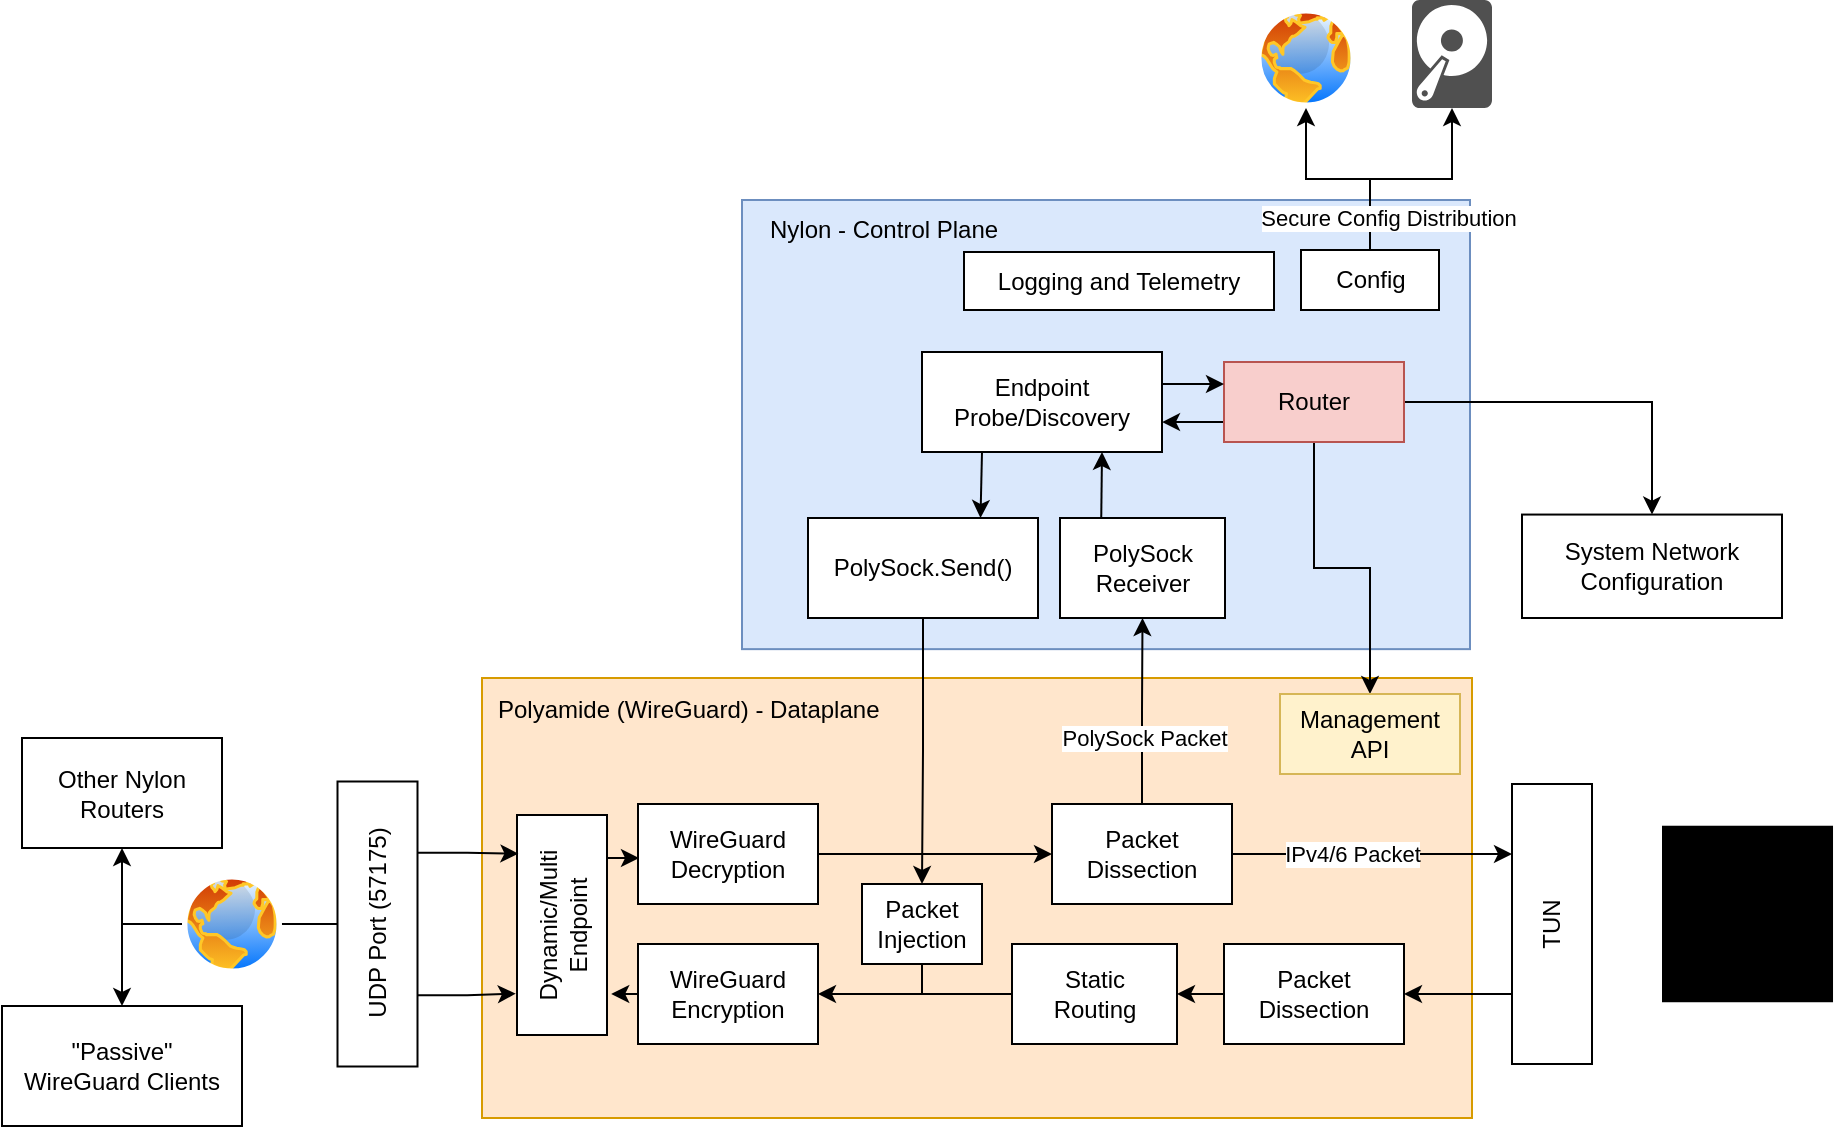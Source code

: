 <mxfile version="26.0.16">
  <diagram name="Page-1" id="9d8EsT8RRV3Jyv7CzK8o">
    <mxGraphModel dx="820" dy="598" grid="1" gridSize="10" guides="1" tooltips="1" connect="1" arrows="1" fold="1" page="1" pageScale="1" pageWidth="1100" pageHeight="850" math="0" shadow="0">
      <root>
        <mxCell id="0" />
        <mxCell id="1" parent="0" />
        <mxCell id="WOIYuGlRUfpx2QF0aWaS-43" value="" style="rounded=0;whiteSpace=wrap;html=1;fillColor=#dae8fc;strokeColor=#6c8ebf;" vertex="1" parent="1">
          <mxGeometry x="420" y="266" width="364" height="224.57" as="geometry" />
        </mxCell>
        <mxCell id="WOIYuGlRUfpx2QF0aWaS-21" value="" style="rounded=0;whiteSpace=wrap;html=1;fillColor=#ffe6cc;strokeColor=#d79b00;" vertex="1" parent="1">
          <mxGeometry x="290" y="505" width="495" height="220" as="geometry" />
        </mxCell>
        <mxCell id="WOIYuGlRUfpx2QF0aWaS-54" style="edgeStyle=orthogonalEdgeStyle;rounded=0;orthogonalLoop=1;jettySize=auto;html=1;exitX=0.5;exitY=0;exitDx=0;exitDy=0;entryX=0.5;entryY=1;entryDx=0;entryDy=0;" edge="1" parent="1" source="WOIYuGlRUfpx2QF0aWaS-1" target="WOIYuGlRUfpx2QF0aWaS-53">
          <mxGeometry relative="1" as="geometry" />
        </mxCell>
        <mxCell id="WOIYuGlRUfpx2QF0aWaS-56" style="edgeStyle=orthogonalEdgeStyle;rounded=0;orthogonalLoop=1;jettySize=auto;html=1;exitX=0.5;exitY=0;exitDx=0;exitDy=0;entryX=0.5;entryY=0;entryDx=0;entryDy=0;" edge="1" parent="1" source="WOIYuGlRUfpx2QF0aWaS-1" target="WOIYuGlRUfpx2QF0aWaS-55">
          <mxGeometry relative="1" as="geometry" />
        </mxCell>
        <mxCell id="WOIYuGlRUfpx2QF0aWaS-1" value="&lt;font&gt;UDP Port (57175)&lt;/font&gt;" style="rounded=0;whiteSpace=wrap;html=1;rotation=-90;" vertex="1" parent="1">
          <mxGeometry x="166.5" y="608" width="142.5" height="40" as="geometry" />
        </mxCell>
        <mxCell id="WOIYuGlRUfpx2QF0aWaS-15" style="edgeStyle=orthogonalEdgeStyle;rounded=0;orthogonalLoop=1;jettySize=auto;html=1;exitX=1;exitY=0.5;exitDx=0;exitDy=0;entryX=0;entryY=0.5;entryDx=0;entryDy=0;" edge="1" parent="1" source="WOIYuGlRUfpx2QF0aWaS-2" target="WOIYuGlRUfpx2QF0aWaS-11">
          <mxGeometry relative="1" as="geometry" />
        </mxCell>
        <mxCell id="WOIYuGlRUfpx2QF0aWaS-2" value="WireGuard Decryption" style="rounded=0;whiteSpace=wrap;html=1;" vertex="1" parent="1">
          <mxGeometry x="368" y="568" width="90" height="50" as="geometry" />
        </mxCell>
        <mxCell id="WOIYuGlRUfpx2QF0aWaS-64" style="edgeStyle=orthogonalEdgeStyle;rounded=0;orthogonalLoop=1;jettySize=auto;html=1;exitX=0.25;exitY=0;exitDx=0;exitDy=0;entryX=0.75;entryY=1;entryDx=0;entryDy=0;" edge="1" parent="1" source="WOIYuGlRUfpx2QF0aWaS-9" target="WOIYuGlRUfpx2QF0aWaS-60">
          <mxGeometry relative="1" as="geometry" />
        </mxCell>
        <mxCell id="WOIYuGlRUfpx2QF0aWaS-9" value="PolySock&lt;div&gt;Receiver&lt;/div&gt;" style="rounded=0;whiteSpace=wrap;html=1;" vertex="1" parent="1">
          <mxGeometry x="579" y="425" width="82.5" height="50" as="geometry" />
        </mxCell>
        <mxCell id="WOIYuGlRUfpx2QF0aWaS-32" style="edgeStyle=orthogonalEdgeStyle;rounded=0;orthogonalLoop=1;jettySize=auto;html=1;exitX=0.25;exitY=0;exitDx=0;exitDy=0;entryX=1;entryY=0.5;entryDx=0;entryDy=0;" edge="1" parent="1" source="WOIYuGlRUfpx2QF0aWaS-10" target="WOIYuGlRUfpx2QF0aWaS-13">
          <mxGeometry relative="1" as="geometry" />
        </mxCell>
        <mxCell id="WOIYuGlRUfpx2QF0aWaS-10" value="TUN" style="rounded=0;whiteSpace=wrap;html=1;rotation=-90;" vertex="1" parent="1">
          <mxGeometry x="755" y="608" width="140" height="40" as="geometry" />
        </mxCell>
        <mxCell id="WOIYuGlRUfpx2QF0aWaS-18" style="edgeStyle=orthogonalEdgeStyle;rounded=0;orthogonalLoop=1;jettySize=auto;html=1;exitX=0.5;exitY=0;exitDx=0;exitDy=0;entryX=0.5;entryY=1;entryDx=0;entryDy=0;" edge="1" parent="1" source="WOIYuGlRUfpx2QF0aWaS-11" target="WOIYuGlRUfpx2QF0aWaS-9">
          <mxGeometry relative="1" as="geometry" />
        </mxCell>
        <mxCell id="WOIYuGlRUfpx2QF0aWaS-19" value="PolySock Packet" style="edgeLabel;html=1;align=center;verticalAlign=middle;resizable=0;points=[];" vertex="1" connectable="0" parent="WOIYuGlRUfpx2QF0aWaS-18">
          <mxGeometry x="0.143" relative="1" as="geometry">
            <mxPoint y="20" as="offset" />
          </mxGeometry>
        </mxCell>
        <mxCell id="WOIYuGlRUfpx2QF0aWaS-11" value="Packet Dissection" style="rounded=0;whiteSpace=wrap;html=1;" vertex="1" parent="1">
          <mxGeometry x="575" y="568" width="90" height="50" as="geometry" />
        </mxCell>
        <mxCell id="WOIYuGlRUfpx2QF0aWaS-12" value="WireGuard Encryption" style="rounded=0;whiteSpace=wrap;html=1;" vertex="1" parent="1">
          <mxGeometry x="368" y="638" width="90" height="50" as="geometry" />
        </mxCell>
        <mxCell id="WOIYuGlRUfpx2QF0aWaS-33" style="edgeStyle=orthogonalEdgeStyle;rounded=0;orthogonalLoop=1;jettySize=auto;html=1;exitX=0;exitY=0.5;exitDx=0;exitDy=0;entryX=1;entryY=0.5;entryDx=0;entryDy=0;" edge="1" parent="1" source="WOIYuGlRUfpx2QF0aWaS-13" target="WOIYuGlRUfpx2QF0aWaS-14">
          <mxGeometry relative="1" as="geometry" />
        </mxCell>
        <mxCell id="WOIYuGlRUfpx2QF0aWaS-13" value="Packet Dissection" style="rounded=0;whiteSpace=wrap;html=1;" vertex="1" parent="1">
          <mxGeometry x="661" y="638" width="90" height="50" as="geometry" />
        </mxCell>
        <mxCell id="WOIYuGlRUfpx2QF0aWaS-40" style="edgeStyle=orthogonalEdgeStyle;rounded=0;orthogonalLoop=1;jettySize=auto;html=1;entryX=1;entryY=0.5;entryDx=0;entryDy=0;" edge="1" parent="1" source="WOIYuGlRUfpx2QF0aWaS-14" target="WOIYuGlRUfpx2QF0aWaS-12">
          <mxGeometry relative="1" as="geometry" />
        </mxCell>
        <mxCell id="WOIYuGlRUfpx2QF0aWaS-14" value="Static&lt;div&gt;Routing&lt;/div&gt;" style="rounded=0;whiteSpace=wrap;html=1;rotation=0;" vertex="1" parent="1">
          <mxGeometry x="555" y="638" width="82.5" height="50" as="geometry" />
        </mxCell>
        <mxCell id="WOIYuGlRUfpx2QF0aWaS-16" style="edgeStyle=orthogonalEdgeStyle;rounded=0;orthogonalLoop=1;jettySize=auto;html=1;exitX=1;exitY=0.5;exitDx=0;exitDy=0;entryX=0.75;entryY=0;entryDx=0;entryDy=0;" edge="1" parent="1" source="WOIYuGlRUfpx2QF0aWaS-11" target="WOIYuGlRUfpx2QF0aWaS-10">
          <mxGeometry relative="1" as="geometry" />
        </mxCell>
        <mxCell id="WOIYuGlRUfpx2QF0aWaS-28" value="IPv4/6 Packet" style="edgeLabel;html=1;align=center;verticalAlign=middle;resizable=0;points=[];" vertex="1" connectable="0" parent="WOIYuGlRUfpx2QF0aWaS-16">
          <mxGeometry x="-0.26" relative="1" as="geometry">
            <mxPoint x="8" as="offset" />
          </mxGeometry>
        </mxCell>
        <mxCell id="WOIYuGlRUfpx2QF0aWaS-26" value="Polyamide (WireGuard) - Dataplane" style="text;html=1;align=left;verticalAlign=middle;resizable=0;points=[];autosize=1;strokeColor=none;fillColor=none;" vertex="1" parent="1">
          <mxGeometry x="296" y="506" width="210" height="30" as="geometry" />
        </mxCell>
        <mxCell id="WOIYuGlRUfpx2QF0aWaS-42" style="edgeStyle=orthogonalEdgeStyle;rounded=0;orthogonalLoop=1;jettySize=auto;html=1;entryX=0.5;entryY=0;entryDx=0;entryDy=0;" edge="1" parent="1" source="WOIYuGlRUfpx2QF0aWaS-27" target="WOIYuGlRUfpx2QF0aWaS-34">
          <mxGeometry relative="1" as="geometry" />
        </mxCell>
        <mxCell id="WOIYuGlRUfpx2QF0aWaS-27" value="PolySock.Send()" style="rounded=0;whiteSpace=wrap;html=1;" vertex="1" parent="1">
          <mxGeometry x="453" y="425" width="115" height="50" as="geometry" />
        </mxCell>
        <mxCell id="WOIYuGlRUfpx2QF0aWaS-34" value="Packet Injection" style="whiteSpace=wrap;html=1;" vertex="1" parent="1">
          <mxGeometry x="480" y="608" width="60" height="40" as="geometry" />
        </mxCell>
        <mxCell id="WOIYuGlRUfpx2QF0aWaS-41" value="" style="endArrow=none;html=1;rounded=0;entryX=0.5;entryY=1;entryDx=0;entryDy=0;" edge="1" parent="1" target="WOIYuGlRUfpx2QF0aWaS-34">
          <mxGeometry width="50" height="50" relative="1" as="geometry">
            <mxPoint x="510" y="663" as="sourcePoint" />
            <mxPoint x="510" y="655" as="targetPoint" />
          </mxGeometry>
        </mxCell>
        <mxCell id="WOIYuGlRUfpx2QF0aWaS-44" value="Nylon - Control Plane" style="text;html=1;align=left;verticalAlign=middle;resizable=0;points=[];autosize=1;strokeColor=none;fillColor=none;" vertex="1" parent="1">
          <mxGeometry x="432" y="266" width="140" height="30" as="geometry" />
        </mxCell>
        <mxCell id="WOIYuGlRUfpx2QF0aWaS-46" value="" style="sketch=0;verticalLabelPosition=bottom;sketch=0;aspect=fixed;html=1;verticalAlign=top;strokeColor=none;fillColor=#000000;align=center;outlineConnect=0;pointerEvents=1;shape=mxgraph.citrix2.external_users;" vertex="1" parent="1">
          <mxGeometry x="880" y="578.87" width="85.51" height="88.25" as="geometry" />
        </mxCell>
        <mxCell id="WOIYuGlRUfpx2QF0aWaS-47" value="Dynamic/Multi Endpoint" style="rounded=0;whiteSpace=wrap;html=1;rotation=-90;" vertex="1" parent="1">
          <mxGeometry x="275" y="606" width="110" height="45" as="geometry" />
        </mxCell>
        <mxCell id="WOIYuGlRUfpx2QF0aWaS-49" style="edgeStyle=orthogonalEdgeStyle;rounded=0;orthogonalLoop=1;jettySize=auto;html=1;exitX=0.75;exitY=1;exitDx=0;exitDy=0;entryX=0.824;entryY=0.016;entryDx=0;entryDy=0;entryPerimeter=0;" edge="1" parent="1" source="WOIYuGlRUfpx2QF0aWaS-1" target="WOIYuGlRUfpx2QF0aWaS-47">
          <mxGeometry relative="1" as="geometry" />
        </mxCell>
        <mxCell id="WOIYuGlRUfpx2QF0aWaS-50" style="edgeStyle=orthogonalEdgeStyle;rounded=0;orthogonalLoop=1;jettySize=auto;html=1;exitX=0.25;exitY=1;exitDx=0;exitDy=0;entryX=0.188;entryY=-0.013;entryDx=0;entryDy=0;entryPerimeter=0;" edge="1" parent="1" source="WOIYuGlRUfpx2QF0aWaS-1" target="WOIYuGlRUfpx2QF0aWaS-47">
          <mxGeometry relative="1" as="geometry" />
        </mxCell>
        <mxCell id="WOIYuGlRUfpx2QF0aWaS-51" style="edgeStyle=orthogonalEdgeStyle;rounded=0;orthogonalLoop=1;jettySize=auto;html=1;exitX=0;exitY=0.5;exitDx=0;exitDy=0;entryX=0.184;entryY=1.047;entryDx=0;entryDy=0;entryPerimeter=0;" edge="1" parent="1" source="WOIYuGlRUfpx2QF0aWaS-12" target="WOIYuGlRUfpx2QF0aWaS-47">
          <mxGeometry relative="1" as="geometry" />
        </mxCell>
        <mxCell id="WOIYuGlRUfpx2QF0aWaS-52" style="edgeStyle=orthogonalEdgeStyle;rounded=0;orthogonalLoop=1;jettySize=auto;html=1;exitX=0.75;exitY=1;exitDx=0;exitDy=0;entryX=0.005;entryY=0.642;entryDx=0;entryDy=0;entryPerimeter=0;" edge="1" parent="1">
          <mxGeometry relative="1" as="geometry">
            <mxPoint x="352.5" y="595" as="sourcePoint" />
            <mxPoint x="368.45" y="594.1" as="targetPoint" />
          </mxGeometry>
        </mxCell>
        <mxCell id="WOIYuGlRUfpx2QF0aWaS-53" value="Other Nylon&lt;div&gt;Routers&lt;/div&gt;" style="rounded=0;whiteSpace=wrap;html=1;" vertex="1" parent="1">
          <mxGeometry x="60" y="535" width="100" height="55" as="geometry" />
        </mxCell>
        <mxCell id="WOIYuGlRUfpx2QF0aWaS-55" value="&quot;Passive&quot;&lt;div&gt;WireGuard Clients&lt;/div&gt;" style="rounded=0;whiteSpace=wrap;html=1;" vertex="1" parent="1">
          <mxGeometry x="50" y="669" width="120" height="60" as="geometry" />
        </mxCell>
        <mxCell id="WOIYuGlRUfpx2QF0aWaS-57" value="" style="image;aspect=fixed;perimeter=ellipsePerimeter;html=1;align=center;shadow=0;dashed=0;spacingTop=3;image=img/lib/active_directory/internet_globe.svg;" vertex="1" parent="1">
          <mxGeometry x="140" y="603" width="50" height="50" as="geometry" />
        </mxCell>
        <mxCell id="WOIYuGlRUfpx2QF0aWaS-65" value="" style="edgeStyle=orthogonalEdgeStyle;rounded=0;orthogonalLoop=1;jettySize=auto;html=1;" edge="1" parent="1">
          <mxGeometry relative="1" as="geometry">
            <mxPoint x="661" y="377.021" as="sourcePoint" />
            <mxPoint x="630" y="377.021" as="targetPoint" />
          </mxGeometry>
        </mxCell>
        <mxCell id="WOIYuGlRUfpx2QF0aWaS-67" style="edgeStyle=orthogonalEdgeStyle;rounded=0;orthogonalLoop=1;jettySize=auto;html=1;exitX=0.5;exitY=1;exitDx=0;exitDy=0;" edge="1" parent="1" source="WOIYuGlRUfpx2QF0aWaS-58" target="WOIYuGlRUfpx2QF0aWaS-61">
          <mxGeometry relative="1" as="geometry" />
        </mxCell>
        <mxCell id="WOIYuGlRUfpx2QF0aWaS-69" style="edgeStyle=orthogonalEdgeStyle;rounded=0;orthogonalLoop=1;jettySize=auto;html=1;exitX=1;exitY=0.5;exitDx=0;exitDy=0;entryX=0.5;entryY=0;entryDx=0;entryDy=0;" edge="1" parent="1" source="WOIYuGlRUfpx2QF0aWaS-58" target="WOIYuGlRUfpx2QF0aWaS-68">
          <mxGeometry relative="1" as="geometry" />
        </mxCell>
        <mxCell id="WOIYuGlRUfpx2QF0aWaS-58" value="Router" style="rounded=0;whiteSpace=wrap;html=1;fillColor=#f8cecc;strokeColor=#b85450;" vertex="1" parent="1">
          <mxGeometry x="661" y="347" width="90" height="40" as="geometry" />
        </mxCell>
        <mxCell id="WOIYuGlRUfpx2QF0aWaS-63" style="edgeStyle=orthogonalEdgeStyle;rounded=0;orthogonalLoop=1;jettySize=auto;html=1;exitX=0.25;exitY=1;exitDx=0;exitDy=0;entryX=0.75;entryY=0;entryDx=0;entryDy=0;" edge="1" parent="1" source="WOIYuGlRUfpx2QF0aWaS-60" target="WOIYuGlRUfpx2QF0aWaS-27">
          <mxGeometry relative="1" as="geometry" />
        </mxCell>
        <mxCell id="WOIYuGlRUfpx2QF0aWaS-66" value="" style="edgeStyle=orthogonalEdgeStyle;rounded=0;orthogonalLoop=1;jettySize=auto;html=1;" edge="1" parent="1">
          <mxGeometry relative="1" as="geometry">
            <mxPoint x="630" y="358.021" as="sourcePoint" />
            <mxPoint x="661" y="358.021" as="targetPoint" />
          </mxGeometry>
        </mxCell>
        <mxCell id="WOIYuGlRUfpx2QF0aWaS-60" value="Endpoint Probe/Discovery" style="whiteSpace=wrap;html=1;" vertex="1" parent="1">
          <mxGeometry x="510" y="342" width="120" height="50" as="geometry" />
        </mxCell>
        <mxCell id="WOIYuGlRUfpx2QF0aWaS-61" value="Management API" style="rounded=0;whiteSpace=wrap;html=1;fillColor=#fff2cc;strokeColor=#d6b656;" vertex="1" parent="1">
          <mxGeometry x="689" y="513" width="90" height="40" as="geometry" />
        </mxCell>
        <mxCell id="WOIYuGlRUfpx2QF0aWaS-68" value="System Network Configuration" style="rounded=0;whiteSpace=wrap;html=1;" vertex="1" parent="1">
          <mxGeometry x="810" y="423.28" width="130" height="51.72" as="geometry" />
        </mxCell>
        <mxCell id="WOIYuGlRUfpx2QF0aWaS-76" style="edgeStyle=orthogonalEdgeStyle;rounded=0;orthogonalLoop=1;jettySize=auto;html=1;" edge="1" parent="1" source="WOIYuGlRUfpx2QF0aWaS-71" target="WOIYuGlRUfpx2QF0aWaS-74">
          <mxGeometry relative="1" as="geometry">
            <mxPoint x="750" y="190" as="targetPoint" />
          </mxGeometry>
        </mxCell>
        <mxCell id="WOIYuGlRUfpx2QF0aWaS-77" style="edgeStyle=orthogonalEdgeStyle;rounded=0;orthogonalLoop=1;jettySize=auto;html=1;exitX=0.5;exitY=0;exitDx=0;exitDy=0;entryX=0.5;entryY=1;entryDx=0;entryDy=0;" edge="1" parent="1" source="WOIYuGlRUfpx2QF0aWaS-71" target="WOIYuGlRUfpx2QF0aWaS-73">
          <mxGeometry relative="1" as="geometry" />
        </mxCell>
        <mxCell id="WOIYuGlRUfpx2QF0aWaS-78" value="Secure Config Distribution" style="edgeLabel;html=1;align=center;verticalAlign=middle;resizable=0;points=[];" vertex="1" connectable="0" parent="WOIYuGlRUfpx2QF0aWaS-77">
          <mxGeometry x="0.064" relative="1" as="geometry">
            <mxPoint x="28" y="19" as="offset" />
          </mxGeometry>
        </mxCell>
        <mxCell id="WOIYuGlRUfpx2QF0aWaS-71" value="Config" style="whiteSpace=wrap;html=1;" vertex="1" parent="1">
          <mxGeometry x="699.5" y="291" width="69" height="30" as="geometry" />
        </mxCell>
        <mxCell id="WOIYuGlRUfpx2QF0aWaS-73" value="" style="image;aspect=fixed;perimeter=ellipsePerimeter;html=1;align=center;shadow=0;dashed=0;spacingTop=3;image=img/lib/active_directory/internet_globe.svg;" vertex="1" parent="1">
          <mxGeometry x="677" y="170" width="50" height="50" as="geometry" />
        </mxCell>
        <mxCell id="WOIYuGlRUfpx2QF0aWaS-74" value="" style="sketch=0;pointerEvents=1;shadow=0;dashed=0;html=1;strokeColor=none;fillColor=#505050;labelPosition=center;verticalLabelPosition=bottom;verticalAlign=top;outlineConnect=0;align=center;shape=mxgraph.office.devices.hard_disk;" vertex="1" parent="1">
          <mxGeometry x="755" y="166" width="40" height="54" as="geometry" />
        </mxCell>
        <mxCell id="WOIYuGlRUfpx2QF0aWaS-79" value="Logging and Telemetry" style="rounded=0;whiteSpace=wrap;html=1;" vertex="1" parent="1">
          <mxGeometry x="531" y="292" width="155" height="29" as="geometry" />
        </mxCell>
      </root>
    </mxGraphModel>
  </diagram>
</mxfile>
